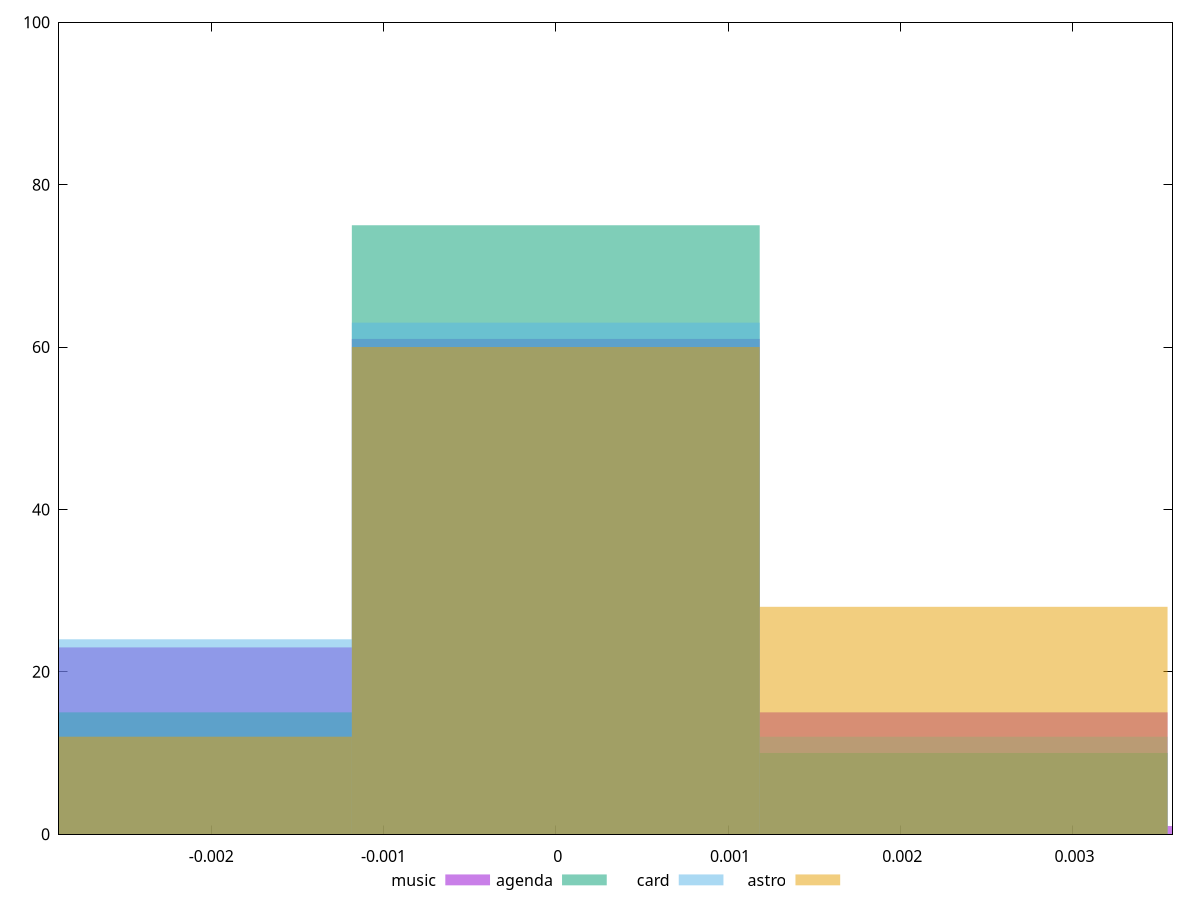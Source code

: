 reset

$music <<EOF
-0.0023676534316173733 23
0.0023676534316173733 15
0 61
0.004735306863234747 1
EOF

$agenda <<EOF
0 75
-0.0023676534316173733 15
0.0023676534316173733 10
EOF

$card <<EOF
0 63
0.0023676534316173733 12
-0.0023676534316173733 24
EOF

$astro <<EOF
0 60
0.0023676534316173733 28
-0.0023676534316173733 12
EOF

set key outside below
set boxwidth 0.0023676534316173733
set xrange [-0.002883799064962456:0.003580172013998817]
set yrange [0:100]
set trange [0:100]
set style fill transparent solid 0.5 noborder
set terminal svg size 640, 520 enhanced background rgb 'white'
set output "report/report_00029_2021-02-24T13-36-40.390Z/meta/pScore-difference/comparison/histogram/all_raw.svg"

plot $music title "music" with boxes, \
     $agenda title "agenda" with boxes, \
     $card title "card" with boxes, \
     $astro title "astro" with boxes

reset
